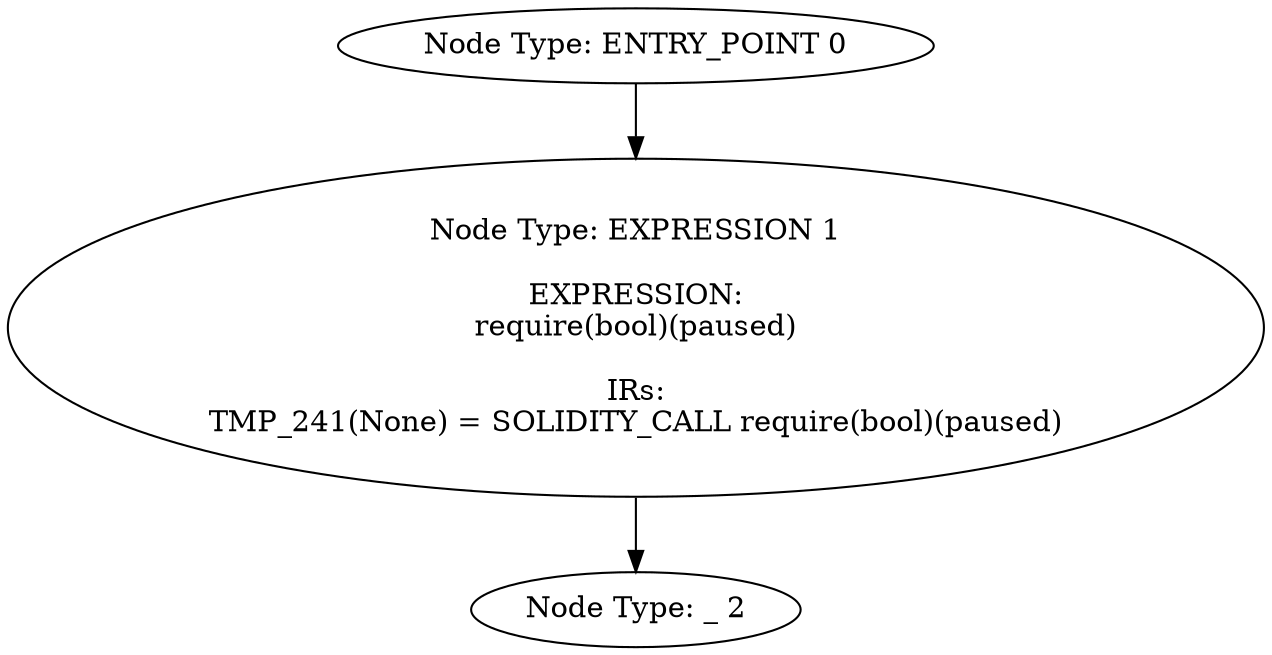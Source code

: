 digraph{
0[label="Node Type: ENTRY_POINT 0
"];
0->1;
1[label="Node Type: EXPRESSION 1

EXPRESSION:
require(bool)(paused)

IRs:
TMP_241(None) = SOLIDITY_CALL require(bool)(paused)"];
1->2;
2[label="Node Type: _ 2
"];
}
